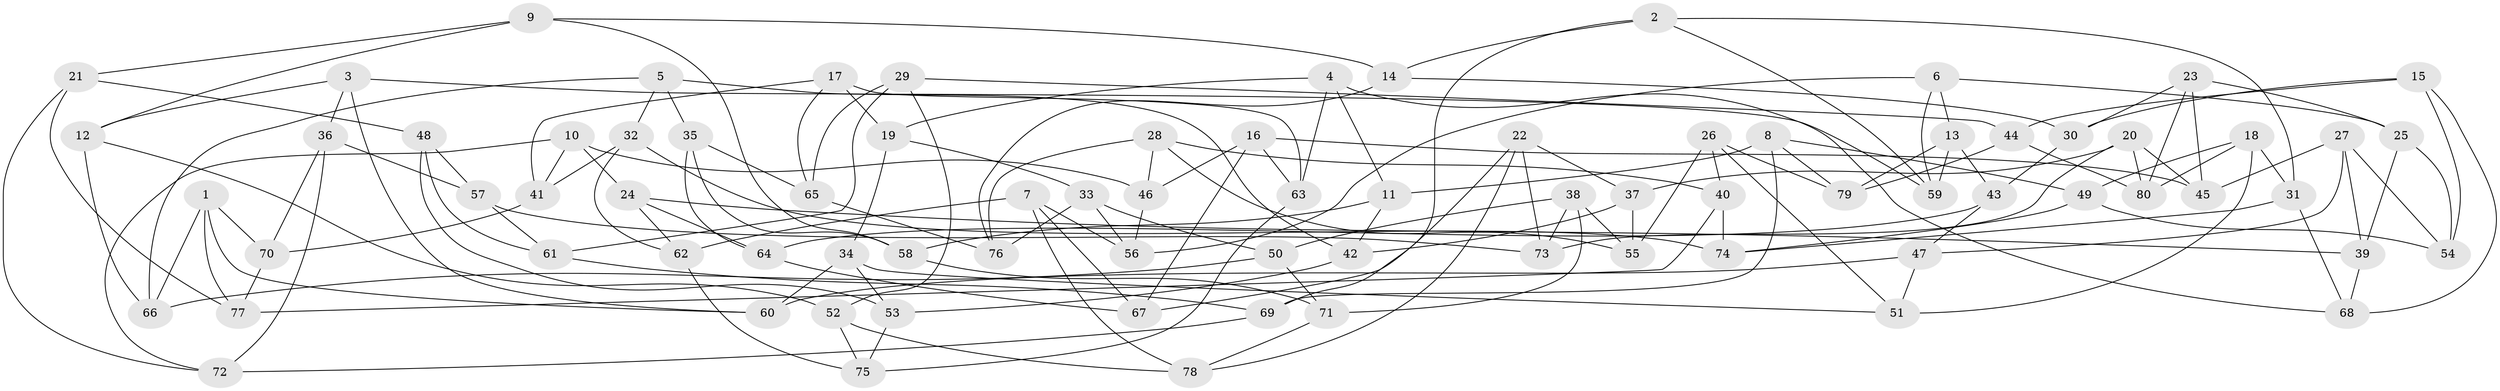 // Generated by graph-tools (version 1.1) at 2025/50/03/09/25 03:50:46]
// undirected, 80 vertices, 160 edges
graph export_dot {
graph [start="1"]
  node [color=gray90,style=filled];
  1;
  2;
  3;
  4;
  5;
  6;
  7;
  8;
  9;
  10;
  11;
  12;
  13;
  14;
  15;
  16;
  17;
  18;
  19;
  20;
  21;
  22;
  23;
  24;
  25;
  26;
  27;
  28;
  29;
  30;
  31;
  32;
  33;
  34;
  35;
  36;
  37;
  38;
  39;
  40;
  41;
  42;
  43;
  44;
  45;
  46;
  47;
  48;
  49;
  50;
  51;
  52;
  53;
  54;
  55;
  56;
  57;
  58;
  59;
  60;
  61;
  62;
  63;
  64;
  65;
  66;
  67;
  68;
  69;
  70;
  71;
  72;
  73;
  74;
  75;
  76;
  77;
  78;
  79;
  80;
  1 -- 60;
  1 -- 66;
  1 -- 70;
  1 -- 77;
  2 -- 31;
  2 -- 69;
  2 -- 59;
  2 -- 14;
  3 -- 60;
  3 -- 12;
  3 -- 59;
  3 -- 36;
  4 -- 19;
  4 -- 63;
  4 -- 68;
  4 -- 11;
  5 -- 35;
  5 -- 42;
  5 -- 32;
  5 -- 66;
  6 -- 59;
  6 -- 13;
  6 -- 25;
  6 -- 56;
  7 -- 78;
  7 -- 62;
  7 -- 56;
  7 -- 67;
  8 -- 49;
  8 -- 69;
  8 -- 79;
  8 -- 11;
  9 -- 21;
  9 -- 12;
  9 -- 14;
  9 -- 58;
  10 -- 72;
  10 -- 41;
  10 -- 46;
  10 -- 24;
  11 -- 42;
  11 -- 58;
  12 -- 52;
  12 -- 66;
  13 -- 79;
  13 -- 43;
  13 -- 59;
  14 -- 76;
  14 -- 30;
  15 -- 54;
  15 -- 68;
  15 -- 30;
  15 -- 44;
  16 -- 46;
  16 -- 67;
  16 -- 63;
  16 -- 45;
  17 -- 41;
  17 -- 19;
  17 -- 65;
  17 -- 63;
  18 -- 51;
  18 -- 49;
  18 -- 80;
  18 -- 31;
  19 -- 34;
  19 -- 33;
  20 -- 45;
  20 -- 37;
  20 -- 80;
  20 -- 73;
  21 -- 72;
  21 -- 48;
  21 -- 77;
  22 -- 73;
  22 -- 67;
  22 -- 78;
  22 -- 37;
  23 -- 25;
  23 -- 45;
  23 -- 80;
  23 -- 30;
  24 -- 39;
  24 -- 62;
  24 -- 64;
  25 -- 54;
  25 -- 39;
  26 -- 51;
  26 -- 55;
  26 -- 40;
  26 -- 79;
  27 -- 39;
  27 -- 54;
  27 -- 47;
  27 -- 45;
  28 -- 55;
  28 -- 46;
  28 -- 76;
  28 -- 40;
  29 -- 52;
  29 -- 65;
  29 -- 61;
  29 -- 44;
  30 -- 43;
  31 -- 68;
  31 -- 74;
  32 -- 74;
  32 -- 62;
  32 -- 41;
  33 -- 76;
  33 -- 56;
  33 -- 50;
  34 -- 60;
  34 -- 53;
  34 -- 51;
  35 -- 65;
  35 -- 64;
  35 -- 58;
  36 -- 57;
  36 -- 72;
  36 -- 70;
  37 -- 42;
  37 -- 55;
  38 -- 73;
  38 -- 50;
  38 -- 55;
  38 -- 71;
  39 -- 68;
  40 -- 77;
  40 -- 74;
  41 -- 70;
  42 -- 53;
  43 -- 64;
  43 -- 47;
  44 -- 80;
  44 -- 79;
  46 -- 56;
  47 -- 51;
  47 -- 60;
  48 -- 53;
  48 -- 61;
  48 -- 57;
  49 -- 54;
  49 -- 74;
  50 -- 71;
  50 -- 66;
  52 -- 75;
  52 -- 78;
  53 -- 75;
  57 -- 73;
  57 -- 61;
  58 -- 71;
  61 -- 69;
  62 -- 75;
  63 -- 75;
  64 -- 67;
  65 -- 76;
  69 -- 72;
  70 -- 77;
  71 -- 78;
}
